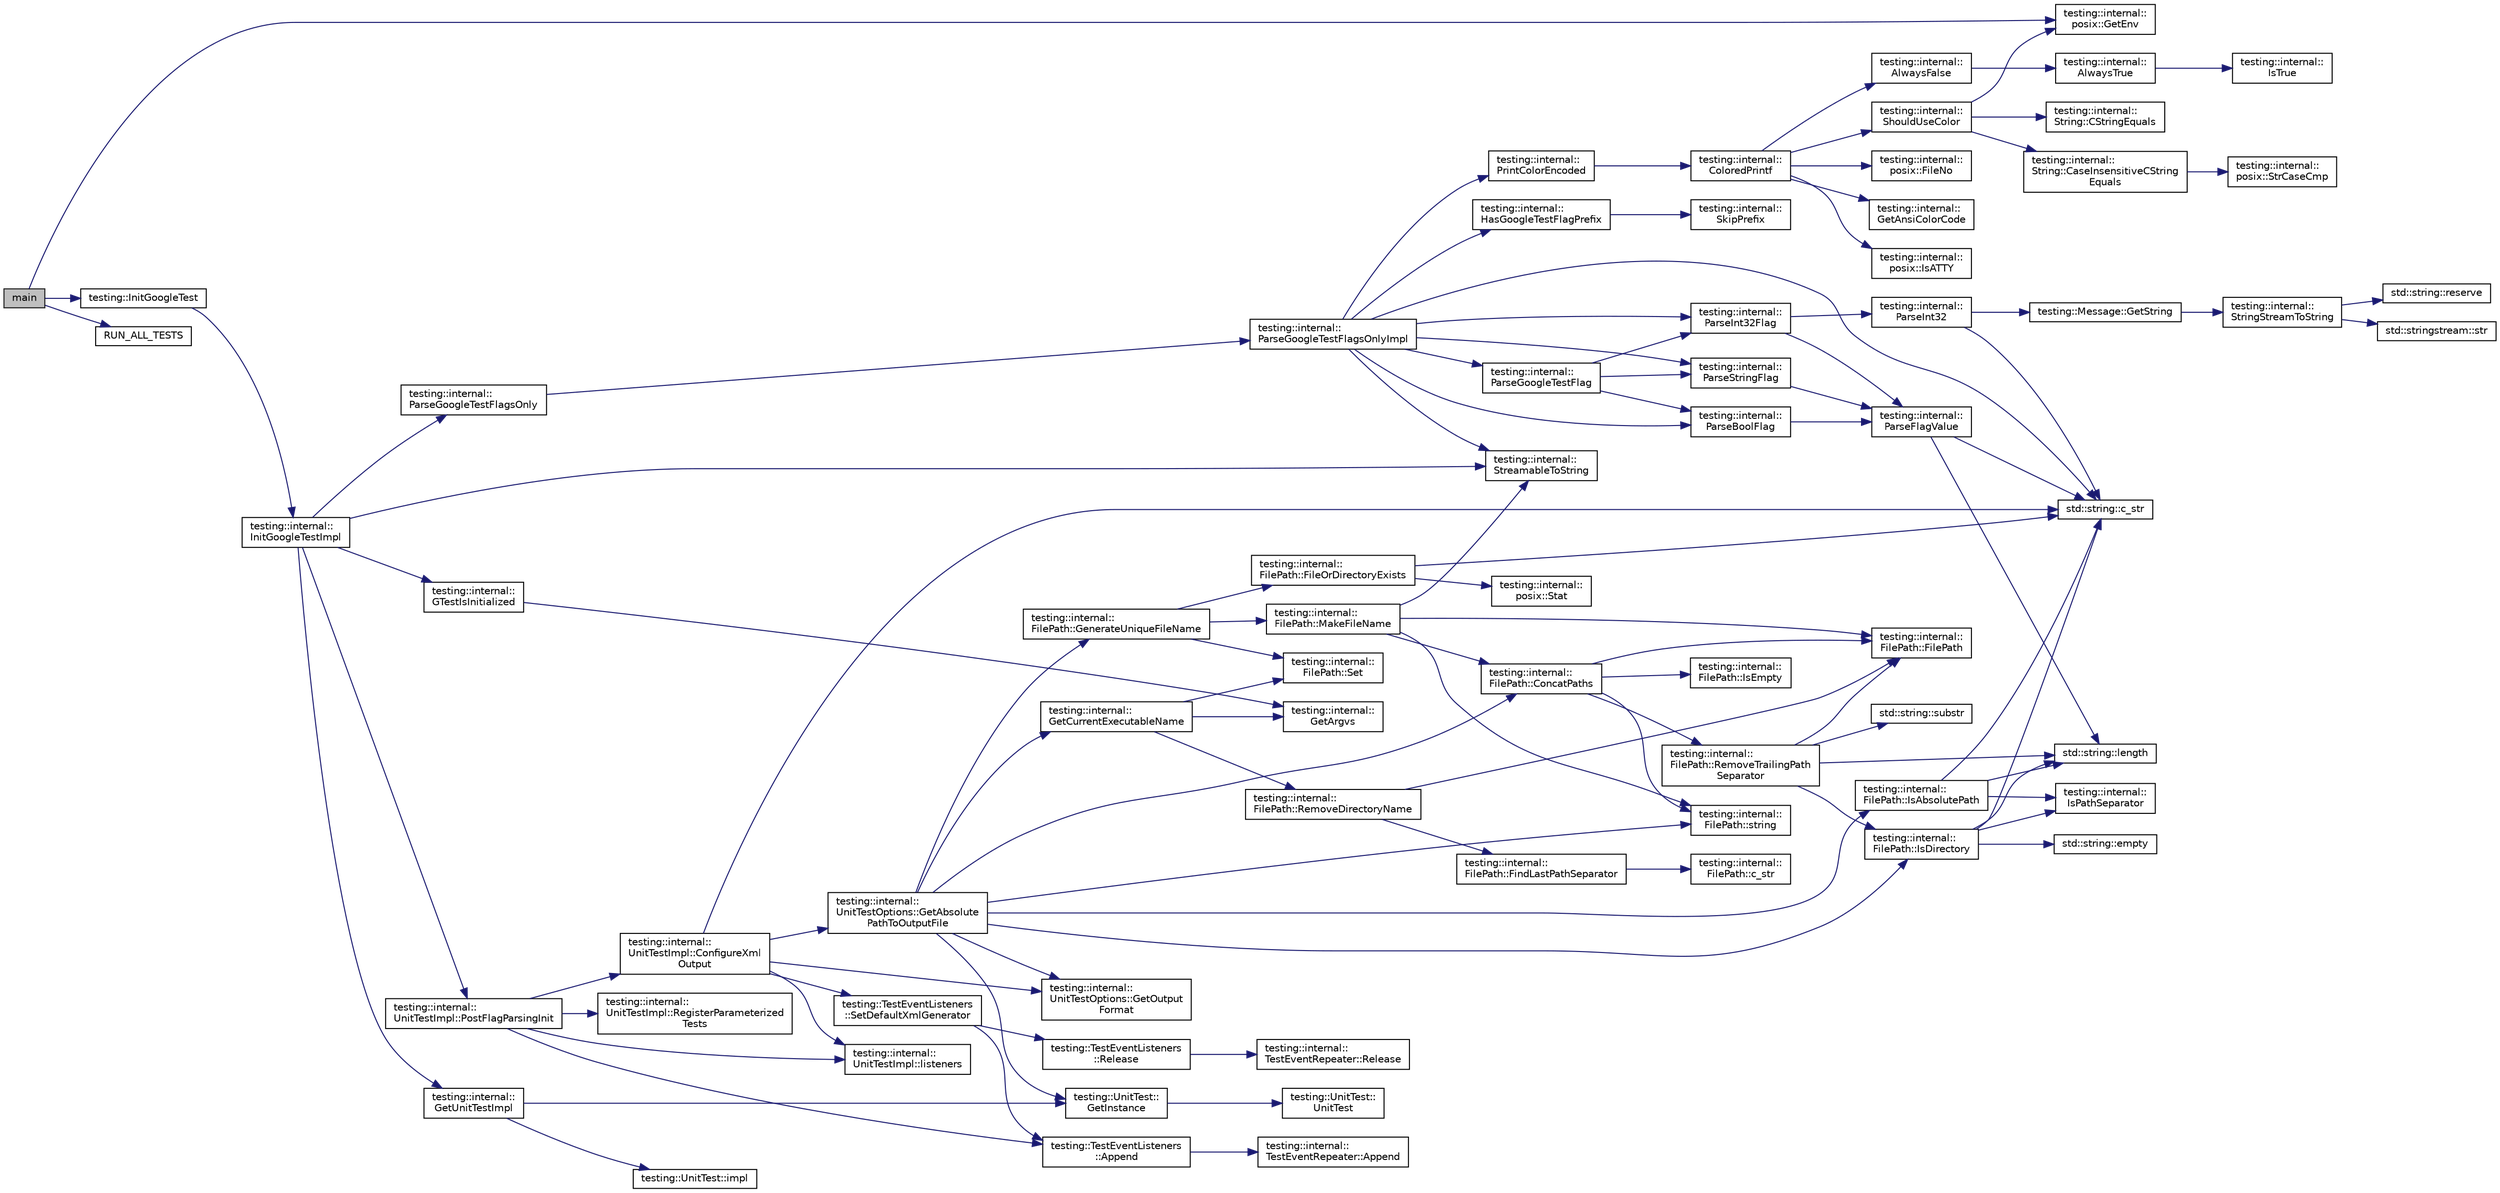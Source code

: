 digraph "main"
{
 // INTERACTIVE_SVG=YES
 // LATEX_PDF_SIZE
  bgcolor="transparent";
  edge [fontname="Helvetica",fontsize="10",labelfontname="Helvetica",labelfontsize="10"];
  node [fontname="Helvetica",fontsize="10",shape=record];
  rankdir="LR";
  Node1 [label="main",height=0.2,width=0.4,color="black", fillcolor="grey75", style="filled", fontcolor="black",tooltip=" "];
  Node1 -> Node2 [color="midnightblue",fontsize="10",style="solid",fontname="Helvetica"];
  Node2 [label="testing::internal::\lposix::GetEnv",height=0.2,width=0.4,color="black",URL="$namespacetesting_1_1internal_1_1posix.html#a1d5e3da5a27eed25986859fa83cafe95",tooltip=" "];
  Node1 -> Node3 [color="midnightblue",fontsize="10",style="solid",fontname="Helvetica"];
  Node3 [label="testing::InitGoogleTest",height=0.2,width=0.4,color="black",URL="$namespacetesting.html#afd726ae08c9bd16dc52f78c822d9946b",tooltip=" "];
  Node3 -> Node4 [color="midnightblue",fontsize="10",style="solid",fontname="Helvetica"];
  Node4 [label="testing::internal::\lInitGoogleTestImpl",height=0.2,width=0.4,color="black",URL="$namespacetesting_1_1internal.html#ac3c6fa93391768aa91c6238b31aaeeb5",tooltip=" "];
  Node4 -> Node5 [color="midnightblue",fontsize="10",style="solid",fontname="Helvetica"];
  Node5 [label="testing::internal::\lGetUnitTestImpl",height=0.2,width=0.4,color="black",URL="$namespacetesting_1_1internal.html#a9bd0caf5d16512de38b39599c13ee634",tooltip=" "];
  Node5 -> Node6 [color="midnightblue",fontsize="10",style="solid",fontname="Helvetica"];
  Node6 [label="testing::UnitTest::\lGetInstance",height=0.2,width=0.4,color="black",URL="$classtesting_1_1UnitTest.html#a24192400b70b3b946746954e9574fb8e",tooltip=" "];
  Node6 -> Node7 [color="midnightblue",fontsize="10",style="solid",fontname="Helvetica"];
  Node7 [label="testing::UnitTest::\lUnitTest",height=0.2,width=0.4,color="black",URL="$classtesting_1_1UnitTest.html#a5e646d37f980429c310af696c8775f5c",tooltip=" "];
  Node5 -> Node8 [color="midnightblue",fontsize="10",style="solid",fontname="Helvetica"];
  Node8 [label="testing::UnitTest::impl",height=0.2,width=0.4,color="black",URL="$classtesting_1_1UnitTest.html#a4df5d11a58affb337d7fa62eaa07690e",tooltip=" "];
  Node4 -> Node9 [color="midnightblue",fontsize="10",style="solid",fontname="Helvetica"];
  Node9 [label="testing::internal::\lGTestIsInitialized",height=0.2,width=0.4,color="black",URL="$namespacetesting_1_1internal.html#a91e707e0d371fae0224ffd37f0d042af",tooltip=" "];
  Node9 -> Node10 [color="midnightblue",fontsize="10",style="solid",fontname="Helvetica"];
  Node10 [label="testing::internal::\lGetArgvs",height=0.2,width=0.4,color="black",URL="$namespacetesting_1_1internal.html#a344160f771a3b754fa4e54b6e9846b23",tooltip=" "];
  Node4 -> Node11 [color="midnightblue",fontsize="10",style="solid",fontname="Helvetica"];
  Node11 [label="testing::internal::\lParseGoogleTestFlagsOnly",height=0.2,width=0.4,color="black",URL="$namespacetesting_1_1internal.html#a472880afbcc592a41e3d623e2dec8412",tooltip=" "];
  Node11 -> Node12 [color="midnightblue",fontsize="10",style="solid",fontname="Helvetica"];
  Node12 [label="testing::internal::\lParseGoogleTestFlagsOnlyImpl",height=0.2,width=0.4,color="black",URL="$namespacetesting_1_1internal.html#ae4c46ce8c3d016848fff52cc5133f2ac",tooltip=" "];
  Node12 -> Node13 [color="midnightblue",fontsize="10",style="solid",fontname="Helvetica"];
  Node13 [label="std::string::c_str",height=0.2,width=0.4,color="black",URL="/Users/shi-rongliu/html_book_20190607/cppreference-doxygen-web.tag.xml$cpp/string/basic_string/c_str.html#",tooltip=" "];
  Node12 -> Node14 [color="midnightblue",fontsize="10",style="solid",fontname="Helvetica"];
  Node14 [label="testing::internal::\lHasGoogleTestFlagPrefix",height=0.2,width=0.4,color="black",URL="$namespacetesting_1_1internal.html#a6fff795269f50673e358438721710d6f",tooltip=" "];
  Node14 -> Node15 [color="midnightblue",fontsize="10",style="solid",fontname="Helvetica"];
  Node15 [label="testing::internal::\lSkipPrefix",height=0.2,width=0.4,color="black",URL="$namespacetesting_1_1internal.html#a244d9a3765727306b597b8992ab84036",tooltip=" "];
  Node12 -> Node16 [color="midnightblue",fontsize="10",style="solid",fontname="Helvetica"];
  Node16 [label="testing::internal::\lParseBoolFlag",height=0.2,width=0.4,color="black",URL="$namespacetesting_1_1internal.html#ada3b98e7cfe93f4ba2053c470d9e3e51",tooltip=" "];
  Node16 -> Node17 [color="midnightblue",fontsize="10",style="solid",fontname="Helvetica"];
  Node17 [label="testing::internal::\lParseFlagValue",height=0.2,width=0.4,color="black",URL="$namespacetesting_1_1internal.html#a8bfd56af5e4a89bfb76f7e1723e41b03",tooltip=" "];
  Node17 -> Node13 [color="midnightblue",fontsize="10",style="solid",fontname="Helvetica"];
  Node17 -> Node18 [color="midnightblue",fontsize="10",style="solid",fontname="Helvetica"];
  Node18 [label="std::string::length",height=0.2,width=0.4,color="black",URL="/Users/shi-rongliu/html_book_20190607/cppreference-doxygen-web.tag.xml$cpp/string/basic_string/size.html#",tooltip=" "];
  Node12 -> Node19 [color="midnightblue",fontsize="10",style="solid",fontname="Helvetica"];
  Node19 [label="testing::internal::\lParseGoogleTestFlag",height=0.2,width=0.4,color="black",URL="$namespacetesting_1_1internal.html#afccff08aa2b1ede0dd32c1364a5dee42",tooltip=" "];
  Node19 -> Node16 [color="midnightblue",fontsize="10",style="solid",fontname="Helvetica"];
  Node19 -> Node20 [color="midnightblue",fontsize="10",style="solid",fontname="Helvetica"];
  Node20 [label="testing::internal::\lParseInt32Flag",height=0.2,width=0.4,color="black",URL="$namespacetesting_1_1internal.html#ae3449e173767750b613114ceac6d916a",tooltip=" "];
  Node20 -> Node17 [color="midnightblue",fontsize="10",style="solid",fontname="Helvetica"];
  Node20 -> Node21 [color="midnightblue",fontsize="10",style="solid",fontname="Helvetica"];
  Node21 [label="testing::internal::\lParseInt32",height=0.2,width=0.4,color="black",URL="$namespacetesting_1_1internal.html#ac06fc81336a3d80755f4020d34321766",tooltip=" "];
  Node21 -> Node13 [color="midnightblue",fontsize="10",style="solid",fontname="Helvetica"];
  Node21 -> Node22 [color="midnightblue",fontsize="10",style="solid",fontname="Helvetica"];
  Node22 [label="testing::Message::GetString",height=0.2,width=0.4,color="black",URL="$classtesting_1_1Message.html#a2cdc4df62bdcc9df37651a1cf527704e",tooltip=" "];
  Node22 -> Node23 [color="midnightblue",fontsize="10",style="solid",fontname="Helvetica"];
  Node23 [label="testing::internal::\lStringStreamToString",height=0.2,width=0.4,color="black",URL="$namespacetesting_1_1internal.html#ac0a2b7f69fc829d80a39e925b6417e39",tooltip=" "];
  Node23 -> Node24 [color="midnightblue",fontsize="10",style="solid",fontname="Helvetica"];
  Node24 [label="std::string::reserve",height=0.2,width=0.4,color="black",URL="/Users/shi-rongliu/html_book_20190607/cppreference-doxygen-web.tag.xml$cpp/string/basic_string/reserve.html#",tooltip=" "];
  Node23 -> Node25 [color="midnightblue",fontsize="10",style="solid",fontname="Helvetica"];
  Node25 [label="std::stringstream::str",height=0.2,width=0.4,color="black",URL="/Users/shi-rongliu/html_book_20190607/cppreference-doxygen-web.tag.xml$cpp/io/basic_stringstream/str.html#",tooltip=" "];
  Node19 -> Node26 [color="midnightblue",fontsize="10",style="solid",fontname="Helvetica"];
  Node26 [label="testing::internal::\lParseStringFlag",height=0.2,width=0.4,color="black",URL="$namespacetesting_1_1internal.html#aa4ce312efaaf7a97aac2303173afe021",tooltip=" "];
  Node26 -> Node17 [color="midnightblue",fontsize="10",style="solid",fontname="Helvetica"];
  Node12 -> Node20 [color="midnightblue",fontsize="10",style="solid",fontname="Helvetica"];
  Node12 -> Node26 [color="midnightblue",fontsize="10",style="solid",fontname="Helvetica"];
  Node12 -> Node27 [color="midnightblue",fontsize="10",style="solid",fontname="Helvetica"];
  Node27 [label="testing::internal::\lPrintColorEncoded",height=0.2,width=0.4,color="black",URL="$namespacetesting_1_1internal.html#a7d8c446a29c7e22d7d4dde8f530bb57e",tooltip=" "];
  Node27 -> Node28 [color="midnightblue",fontsize="10",style="solid",fontname="Helvetica"];
  Node28 [label="testing::internal::\lColoredPrintf",height=0.2,width=0.4,color="black",URL="$namespacetesting_1_1internal.html#adef3055706176001364e54eb73a87e31",tooltip=" "];
  Node28 -> Node29 [color="midnightblue",fontsize="10",style="solid",fontname="Helvetica"];
  Node29 [label="testing::internal::\lAlwaysFalse",height=0.2,width=0.4,color="black",URL="$namespacetesting_1_1internal.html#a4b24c851ab13569b1b15b3d259b60d2e",tooltip=" "];
  Node29 -> Node30 [color="midnightblue",fontsize="10",style="solid",fontname="Helvetica"];
  Node30 [label="testing::internal::\lAlwaysTrue",height=0.2,width=0.4,color="black",URL="$namespacetesting_1_1internal.html#a922c9da63cd4bf94fc473b9ecac76414",tooltip=" "];
  Node30 -> Node31 [color="midnightblue",fontsize="10",style="solid",fontname="Helvetica"];
  Node31 [label="testing::internal::\lIsTrue",height=0.2,width=0.4,color="black",URL="$namespacetesting_1_1internal.html#a527b9bcc13669b9a16400c8514266254",tooltip=" "];
  Node28 -> Node32 [color="midnightblue",fontsize="10",style="solid",fontname="Helvetica"];
  Node32 [label="testing::internal::\lposix::FileNo",height=0.2,width=0.4,color="black",URL="$namespacetesting_1_1internal_1_1posix.html#a3117b067e1f942a2031e666953120ccc",tooltip=" "];
  Node28 -> Node33 [color="midnightblue",fontsize="10",style="solid",fontname="Helvetica"];
  Node33 [label="testing::internal::\lGetAnsiColorCode",height=0.2,width=0.4,color="black",URL="$namespacetesting_1_1internal.html#a0aefb9deb60e90f19c236559837303d8",tooltip=" "];
  Node28 -> Node34 [color="midnightblue",fontsize="10",style="solid",fontname="Helvetica"];
  Node34 [label="testing::internal::\lposix::IsATTY",height=0.2,width=0.4,color="black",URL="$namespacetesting_1_1internal_1_1posix.html#a16ebe936b3a8ea462a94191635aedc27",tooltip=" "];
  Node28 -> Node35 [color="midnightblue",fontsize="10",style="solid",fontname="Helvetica"];
  Node35 [label="testing::internal::\lShouldUseColor",height=0.2,width=0.4,color="black",URL="$namespacetesting_1_1internal.html#ac1db1b4603967a6c4404f31cbbac31a6",tooltip=" "];
  Node35 -> Node36 [color="midnightblue",fontsize="10",style="solid",fontname="Helvetica"];
  Node36 [label="testing::internal::\lString::CaseInsensitiveCString\lEquals",height=0.2,width=0.4,color="black",URL="$classtesting_1_1internal_1_1String.html#a116ca435d63306927ba19f90a3596787",tooltip=" "];
  Node36 -> Node37 [color="midnightblue",fontsize="10",style="solid",fontname="Helvetica"];
  Node37 [label="testing::internal::\lposix::StrCaseCmp",height=0.2,width=0.4,color="black",URL="$namespacetesting_1_1internal_1_1posix.html#a1ef2385a7f8e4c706054da35967e76bd",tooltip=" "];
  Node35 -> Node38 [color="midnightblue",fontsize="10",style="solid",fontname="Helvetica"];
  Node38 [label="testing::internal::\lString::CStringEquals",height=0.2,width=0.4,color="black",URL="$classtesting_1_1internal_1_1String.html#a8bea7b33e7effbd299a0b4a5522ea96e",tooltip=" "];
  Node35 -> Node2 [color="midnightblue",fontsize="10",style="solid",fontname="Helvetica"];
  Node12 -> Node39 [color="midnightblue",fontsize="10",style="solid",fontname="Helvetica"];
  Node39 [label="testing::internal::\lStreamableToString",height=0.2,width=0.4,color="black",URL="$namespacetesting_1_1internal.html#aad4beed95d0846e6ffc5da0978ef3bb9",tooltip=" "];
  Node4 -> Node40 [color="midnightblue",fontsize="10",style="solid",fontname="Helvetica"];
  Node40 [label="testing::internal::\lUnitTestImpl::PostFlagParsingInit",height=0.2,width=0.4,color="black",URL="$classtesting_1_1internal_1_1UnitTestImpl.html#a772894193104b1b2516f16e6ff813168",tooltip=" "];
  Node40 -> Node41 [color="midnightblue",fontsize="10",style="solid",fontname="Helvetica"];
  Node41 [label="testing::TestEventListeners\l::Append",height=0.2,width=0.4,color="black",URL="$classtesting_1_1TestEventListeners.html#a1207dce74d64c1c39ffa6105560536a0",tooltip=" "];
  Node41 -> Node42 [color="midnightblue",fontsize="10",style="solid",fontname="Helvetica"];
  Node42 [label="testing::internal::\lTestEventRepeater::Append",height=0.2,width=0.4,color="black",URL="$classtesting_1_1internal_1_1TestEventRepeater.html#ad154ce021881721a5c46994316b14cb1",tooltip=" "];
  Node40 -> Node43 [color="midnightblue",fontsize="10",style="solid",fontname="Helvetica"];
  Node43 [label="testing::internal::\lUnitTestImpl::ConfigureXml\lOutput",height=0.2,width=0.4,color="black",URL="$classtesting_1_1internal_1_1UnitTestImpl.html#a21cd7b2928de03a55b5252f29dd5ae6d",tooltip=" "];
  Node43 -> Node13 [color="midnightblue",fontsize="10",style="solid",fontname="Helvetica"];
  Node43 -> Node44 [color="midnightblue",fontsize="10",style="solid",fontname="Helvetica"];
  Node44 [label="testing::internal::\lUnitTestOptions::GetAbsolute\lPathToOutputFile",height=0.2,width=0.4,color="black",URL="$classtesting_1_1internal_1_1UnitTestOptions.html#a993fb30ad66104158c8c0ac508daca3f",tooltip=" "];
  Node44 -> Node45 [color="midnightblue",fontsize="10",style="solid",fontname="Helvetica"];
  Node45 [label="testing::internal::\lFilePath::ConcatPaths",height=0.2,width=0.4,color="black",URL="$classtesting_1_1internal_1_1FilePath.html#ac9d57987f60ac43f0c57b89e333e531e",tooltip=" "];
  Node45 -> Node46 [color="midnightblue",fontsize="10",style="solid",fontname="Helvetica"];
  Node46 [label="testing::internal::\lFilePath::FilePath",height=0.2,width=0.4,color="black",URL="$classtesting_1_1internal_1_1FilePath.html#a3504a51accbca78a52fe586133ea5499",tooltip=" "];
  Node45 -> Node47 [color="midnightblue",fontsize="10",style="solid",fontname="Helvetica"];
  Node47 [label="testing::internal::\lFilePath::IsEmpty",height=0.2,width=0.4,color="black",URL="$classtesting_1_1internal_1_1FilePath.html#a2c165c5510e8705ade547849a9234a6e",tooltip=" "];
  Node45 -> Node48 [color="midnightblue",fontsize="10",style="solid",fontname="Helvetica"];
  Node48 [label="testing::internal::\lFilePath::RemoveTrailingPath\lSeparator",height=0.2,width=0.4,color="black",URL="$classtesting_1_1internal_1_1FilePath.html#ab47ada111cc940cf2359f6533bada6ca",tooltip=" "];
  Node48 -> Node46 [color="midnightblue",fontsize="10",style="solid",fontname="Helvetica"];
  Node48 -> Node49 [color="midnightblue",fontsize="10",style="solid",fontname="Helvetica"];
  Node49 [label="testing::internal::\lFilePath::IsDirectory",height=0.2,width=0.4,color="black",URL="$classtesting_1_1internal_1_1FilePath.html#a73fc042ad65e85bbecb956eb4603a6f2",tooltip=" "];
  Node49 -> Node13 [color="midnightblue",fontsize="10",style="solid",fontname="Helvetica"];
  Node49 -> Node50 [color="midnightblue",fontsize="10",style="solid",fontname="Helvetica"];
  Node50 [label="std::string::empty",height=0.2,width=0.4,color="black",URL="/Users/shi-rongliu/html_book_20190607/cppreference-doxygen-web.tag.xml$cpp/string/basic_string/empty.html#",tooltip=" "];
  Node49 -> Node51 [color="midnightblue",fontsize="10",style="solid",fontname="Helvetica"];
  Node51 [label="testing::internal::\lIsPathSeparator",height=0.2,width=0.4,color="black",URL="$namespacetesting_1_1internal.html#a6b8d22cee9edbbfe56077420a6fa1cb1",tooltip=" "];
  Node49 -> Node18 [color="midnightblue",fontsize="10",style="solid",fontname="Helvetica"];
  Node48 -> Node18 [color="midnightblue",fontsize="10",style="solid",fontname="Helvetica"];
  Node48 -> Node52 [color="midnightblue",fontsize="10",style="solid",fontname="Helvetica"];
  Node52 [label="std::string::substr",height=0.2,width=0.4,color="black",URL="/Users/shi-rongliu/html_book_20190607/cppreference-doxygen-web.tag.xml$cpp/string/basic_string/substr.html#",tooltip=" "];
  Node45 -> Node53 [color="midnightblue",fontsize="10",style="solid",fontname="Helvetica"];
  Node53 [label="testing::internal::\lFilePath::string",height=0.2,width=0.4,color="black",URL="$classtesting_1_1internal_1_1FilePath.html#ab1d58734f2e179264eb6353fea57361d",tooltip=" "];
  Node44 -> Node54 [color="midnightblue",fontsize="10",style="solid",fontname="Helvetica"];
  Node54 [label="testing::internal::\lFilePath::GenerateUniqueFileName",height=0.2,width=0.4,color="black",URL="$classtesting_1_1internal_1_1FilePath.html#a2280a77adb394cf80bb5f73fc292e8c8",tooltip=" "];
  Node54 -> Node55 [color="midnightblue",fontsize="10",style="solid",fontname="Helvetica"];
  Node55 [label="testing::internal::\lFilePath::FileOrDirectoryExists",height=0.2,width=0.4,color="black",URL="$classtesting_1_1internal_1_1FilePath.html#a105bd8fc3adff8fcb4a593532842fb68",tooltip=" "];
  Node55 -> Node13 [color="midnightblue",fontsize="10",style="solid",fontname="Helvetica"];
  Node55 -> Node56 [color="midnightblue",fontsize="10",style="solid",fontname="Helvetica"];
  Node56 [label="testing::internal::\lposix::Stat",height=0.2,width=0.4,color="black",URL="$namespacetesting_1_1internal_1_1posix.html#a2b87b7ff647a128614daf50667eb9304",tooltip=" "];
  Node54 -> Node57 [color="midnightblue",fontsize="10",style="solid",fontname="Helvetica"];
  Node57 [label="testing::internal::\lFilePath::MakeFileName",height=0.2,width=0.4,color="black",URL="$classtesting_1_1internal_1_1FilePath.html#aa8c102da670261eb4fa8e2f2481df139",tooltip=" "];
  Node57 -> Node45 [color="midnightblue",fontsize="10",style="solid",fontname="Helvetica"];
  Node57 -> Node46 [color="midnightblue",fontsize="10",style="solid",fontname="Helvetica"];
  Node57 -> Node39 [color="midnightblue",fontsize="10",style="solid",fontname="Helvetica"];
  Node57 -> Node53 [color="midnightblue",fontsize="10",style="solid",fontname="Helvetica"];
  Node54 -> Node58 [color="midnightblue",fontsize="10",style="solid",fontname="Helvetica"];
  Node58 [label="testing::internal::\lFilePath::Set",height=0.2,width=0.4,color="black",URL="$classtesting_1_1internal_1_1FilePath.html#a15a42de7518e89254e0640dd9317d5f7",tooltip=" "];
  Node44 -> Node59 [color="midnightblue",fontsize="10",style="solid",fontname="Helvetica"];
  Node59 [label="testing::internal::\lGetCurrentExecutableName",height=0.2,width=0.4,color="black",URL="$namespacetesting_1_1internal.html#a7a2bbf069f75bc99873976ad6fc356ad",tooltip=" "];
  Node59 -> Node10 [color="midnightblue",fontsize="10",style="solid",fontname="Helvetica"];
  Node59 -> Node60 [color="midnightblue",fontsize="10",style="solid",fontname="Helvetica"];
  Node60 [label="testing::internal::\lFilePath::RemoveDirectoryName",height=0.2,width=0.4,color="black",URL="$classtesting_1_1internal_1_1FilePath.html#a6b61ede2c81ecd870b8220c04aec3060",tooltip=" "];
  Node60 -> Node46 [color="midnightblue",fontsize="10",style="solid",fontname="Helvetica"];
  Node60 -> Node61 [color="midnightblue",fontsize="10",style="solid",fontname="Helvetica"];
  Node61 [label="testing::internal::\lFilePath::FindLastPathSeparator",height=0.2,width=0.4,color="black",URL="$classtesting_1_1internal_1_1FilePath.html#ab47f288e1e9ce5a904eccb94e86c4f99",tooltip=" "];
  Node61 -> Node62 [color="midnightblue",fontsize="10",style="solid",fontname="Helvetica"];
  Node62 [label="testing::internal::\lFilePath::c_str",height=0.2,width=0.4,color="black",URL="$classtesting_1_1internal_1_1FilePath.html#a43e9ff978b0d7c43c401d976d4621aa3",tooltip=" "];
  Node59 -> Node58 [color="midnightblue",fontsize="10",style="solid",fontname="Helvetica"];
  Node44 -> Node6 [color="midnightblue",fontsize="10",style="solid",fontname="Helvetica"];
  Node44 -> Node63 [color="midnightblue",fontsize="10",style="solid",fontname="Helvetica"];
  Node63 [label="testing::internal::\lUnitTestOptions::GetOutput\lFormat",height=0.2,width=0.4,color="black",URL="$classtesting_1_1internal_1_1UnitTestOptions.html#ae7413a21296d885c6924650b51ac4f6d",tooltip=" "];
  Node44 -> Node64 [color="midnightblue",fontsize="10",style="solid",fontname="Helvetica"];
  Node64 [label="testing::internal::\lFilePath::IsAbsolutePath",height=0.2,width=0.4,color="black",URL="$classtesting_1_1internal_1_1FilePath.html#ae17e5581e7996021e598851fe947df9c",tooltip=" "];
  Node64 -> Node13 [color="midnightblue",fontsize="10",style="solid",fontname="Helvetica"];
  Node64 -> Node51 [color="midnightblue",fontsize="10",style="solid",fontname="Helvetica"];
  Node64 -> Node18 [color="midnightblue",fontsize="10",style="solid",fontname="Helvetica"];
  Node44 -> Node49 [color="midnightblue",fontsize="10",style="solid",fontname="Helvetica"];
  Node44 -> Node53 [color="midnightblue",fontsize="10",style="solid",fontname="Helvetica"];
  Node43 -> Node63 [color="midnightblue",fontsize="10",style="solid",fontname="Helvetica"];
  Node43 -> Node65 [color="midnightblue",fontsize="10",style="solid",fontname="Helvetica"];
  Node65 [label="testing::internal::\lUnitTestImpl::listeners",height=0.2,width=0.4,color="black",URL="$classtesting_1_1internal_1_1UnitTestImpl.html#a67211f8475936f88d0e4d30f841c0da4",tooltip=" "];
  Node43 -> Node66 [color="midnightblue",fontsize="10",style="solid",fontname="Helvetica"];
  Node66 [label="testing::TestEventListeners\l::SetDefaultXmlGenerator",height=0.2,width=0.4,color="black",URL="$classtesting_1_1TestEventListeners.html#a36dbac47563ef8bb78cb467d11f5b4d9",tooltip=" "];
  Node66 -> Node41 [color="midnightblue",fontsize="10",style="solid",fontname="Helvetica"];
  Node66 -> Node67 [color="midnightblue",fontsize="10",style="solid",fontname="Helvetica"];
  Node67 [label="testing::TestEventListeners\l::Release",height=0.2,width=0.4,color="black",URL="$classtesting_1_1TestEventListeners.html#a038c9fa1975f84d6f3d25b52bc7bccdd",tooltip=" "];
  Node67 -> Node68 [color="midnightblue",fontsize="10",style="solid",fontname="Helvetica"];
  Node68 [label="testing::internal::\lTestEventRepeater::Release",height=0.2,width=0.4,color="black",URL="$classtesting_1_1internal_1_1TestEventRepeater.html#ac77a3d127e4726e11694e4ee9cf3b793",tooltip=" "];
  Node40 -> Node65 [color="midnightblue",fontsize="10",style="solid",fontname="Helvetica"];
  Node40 -> Node69 [color="midnightblue",fontsize="10",style="solid",fontname="Helvetica"];
  Node69 [label="testing::internal::\lUnitTestImpl::RegisterParameterized\lTests",height=0.2,width=0.4,color="black",URL="$classtesting_1_1internal_1_1UnitTestImpl.html#af84d2515f1a272a8783f00a3e8c0aff8",tooltip=" "];
  Node4 -> Node39 [color="midnightblue",fontsize="10",style="solid",fontname="Helvetica"];
  Node1 -> Node70 [color="midnightblue",fontsize="10",style="solid",fontname="Helvetica"];
  Node70 [label="RUN_ALL_TESTS",height=0.2,width=0.4,color="black",URL="$gtest_8h.html#a853a3792807489591d3d4a2f2ff9359f",tooltip=" "];
}
